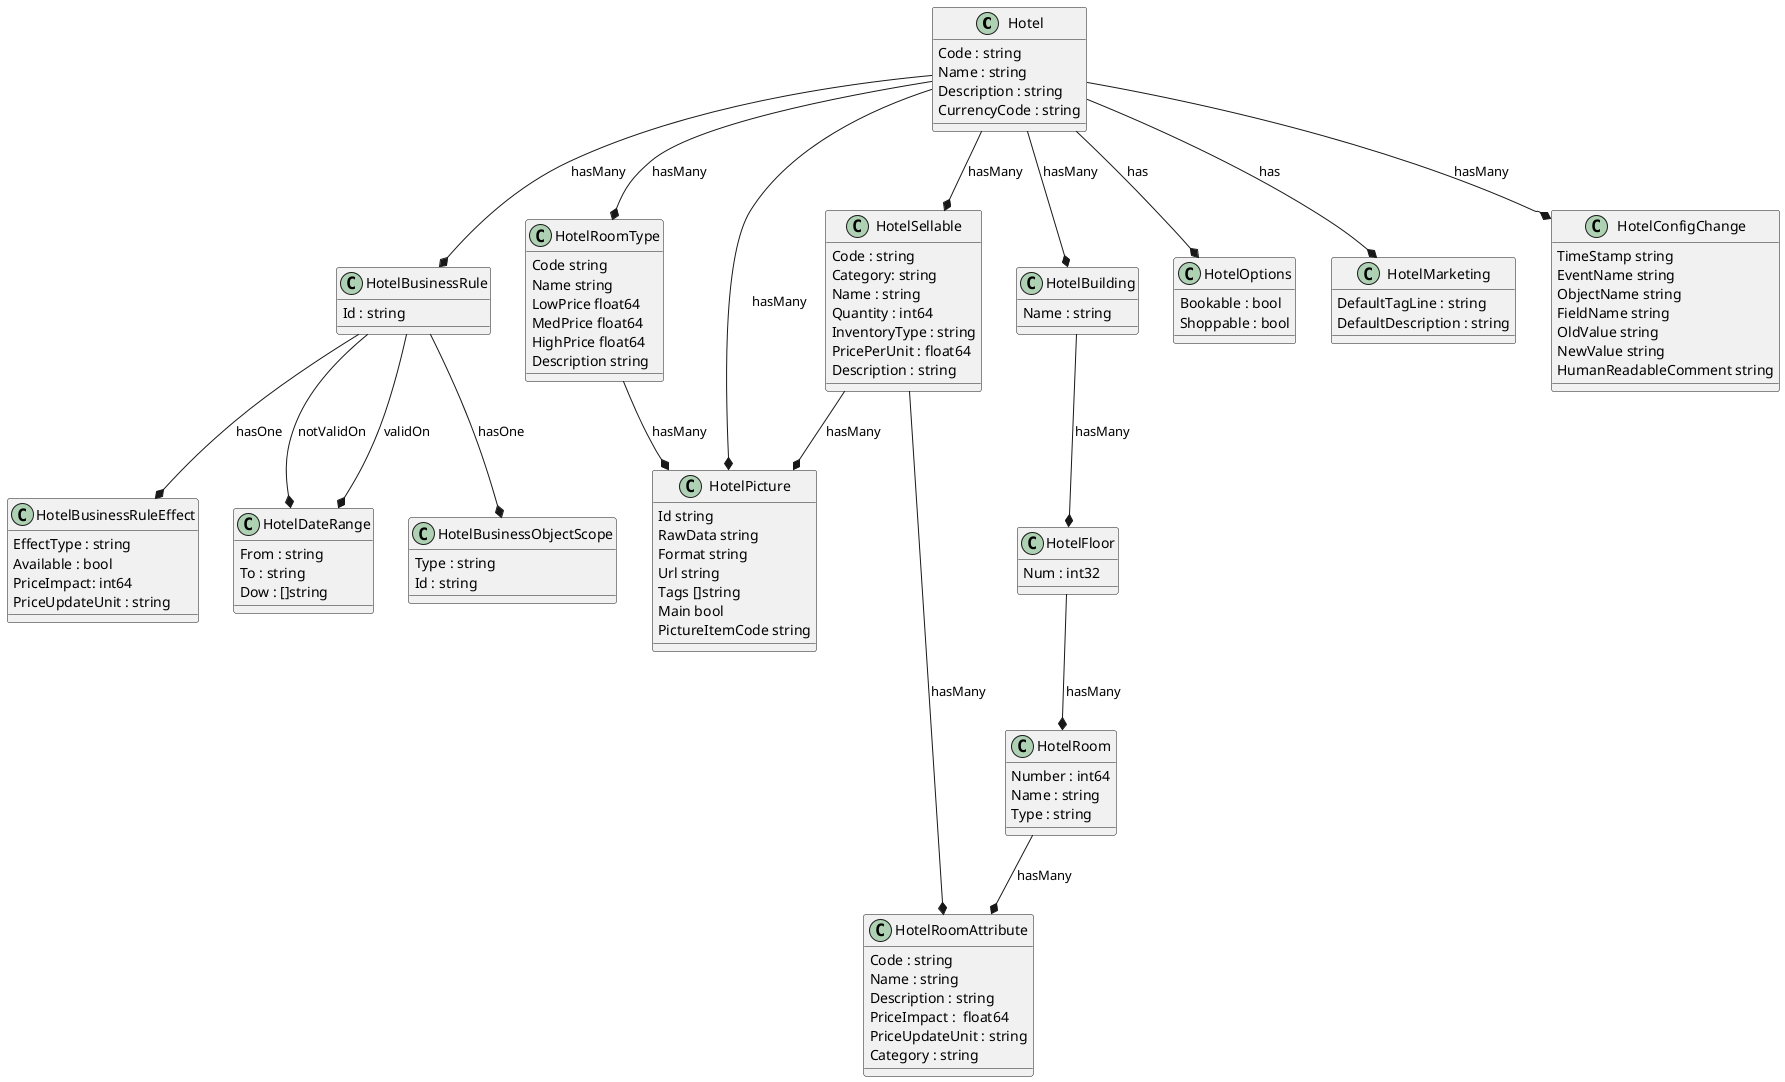 @startuml

Hotel --* HotelBusinessRule : hasMany
Hotel --* HotelPicture : hasMany
Hotel --* HotelSellable : hasMany
Hotel --* HotelRoomType : hasMany
Hotel --* HotelBuilding : hasMany
Hotel --* HotelOptions : has
Hotel --* HotelMarketing : has
Hotel --* HotelConfigChange : hasMany

HotelBusinessRule --* HotelBusinessObjectScope: hasOne
HotelBusinessRule --* HotelBusinessRuleEffect: hasOne
HotelBusinessRule --* HotelDateRange: validOn
HotelBusinessRule --* HotelDateRange: notValidOn
HotelSellable --* HotelPicture: hasMany
HotelSellable --* HotelRoomAttribute: hasMany
HotelRoomType --* HotelPicture: hasMany
HotelBuilding --* HotelFloor : hasMany
HotelFloor --* HotelRoom : hasMany
HotelRoom --* HotelRoomAttribute: hasMany

class Hotel {
	    Code : string	
        Name : string
        Description : string 
        CurrencyCode : string 
}

class HotelBusinessRule {
    Id : string
}

class HotelBusinessObjectScope {
    Type : string
    Id : string 
}

class HotelBusinessRuleEffect {
    EffectType : string
    Available : bool
    PriceImpact: int64
    PriceUpdateUnit : string
}

class HotelDateRange  {
    From : string
    To : string
    Dow : []string
}

class HotelPicture {
        Id string
        RawData string
        Format string
        Url string
        Tags []string
        Main bool
        PictureItemCode string 
}

class HotelSellable {
    Code : string 
    Category: string 
    Name : string
    Quantity : int64 
    InventoryType : string
    PricePerUnit : float64 
    Description : string 

}

class HotelRoomType {
    Code string
    Name string
    LowPrice float64
    MedPrice float64
    HighPrice float64
    Description string
}

class HotelRoomAttribute {
    Code : string
    Name : string
    Description : string
    PriceImpact :  float64
    PriceUpdateUnit : string
    Category : string
}

class HotelOptions {
        Bookable : bool
        Shoppable : bool
}

class HotelMarketing {
        DefaultTagLine : string
        DefaultDescription : string
}

class HotelBuilding {
        Name : string
}

class HotelFloor {
        Num : int32
}

class HotelRoom {
        Number : int64
        Name : string
        Type : string
}

class HotelConfigChange {
    TimeStamp string
    EventName string  
    ObjectName string  
    FieldName string
    OldValue string
    NewValue string
    HumanReadableComment string
}
@enduml
